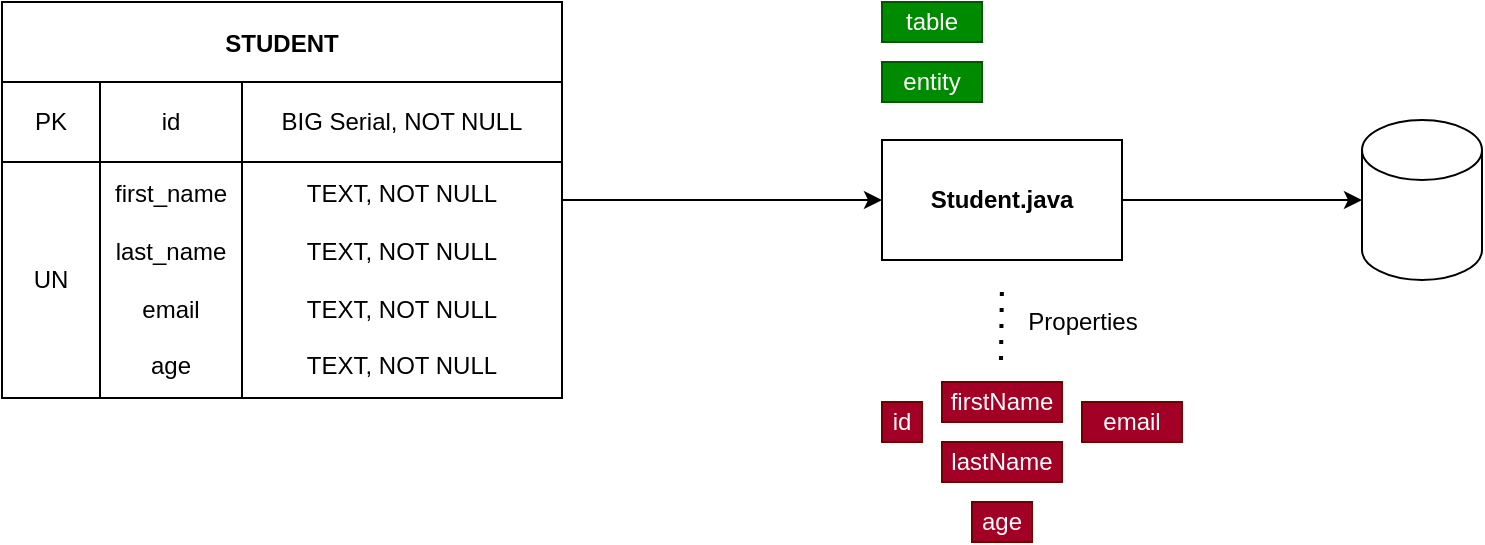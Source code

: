 <mxfile version="20.2.3" type="github"><diagram id="BN7AXYwjO7o_FKgQvK83" name="Page-1"><mxGraphModel dx="868" dy="492" grid="1" gridSize="10" guides="1" tooltips="1" connect="1" arrows="1" fold="1" page="1" pageScale="1" pageWidth="850" pageHeight="1100" math="0" shadow="0"><root><mxCell id="0"/><mxCell id="1" parent="0"/><mxCell id="Cs5zKMRzjKde_0uYIql_-50" value="" style="edgeStyle=orthogonalEdgeStyle;rounded=0;orthogonalLoop=1;jettySize=auto;html=1;" parent="1" source="Cs5zKMRzjKde_0uYIql_-20" target="Cs5zKMRzjKde_0uYIql_-49" edge="1"><mxGeometry relative="1" as="geometry"/></mxCell><mxCell id="Cs5zKMRzjKde_0uYIql_-20" value="STUDENT" style="shape=table;startSize=40;container=1;collapsible=0;childLayout=tableLayout;fontStyle=1;align=center;swimlaneLine=1;" parent="1" vertex="1"><mxGeometry x="40" y="40" width="280" height="198" as="geometry"/></mxCell><mxCell id="Cs5zKMRzjKde_0uYIql_-21" value="" style="shape=tableRow;horizontal=0;startSize=0;swimlaneHead=0;swimlaneBody=0;top=0;left=0;bottom=0;right=0;collapsible=0;dropTarget=0;fillColor=none;points=[[0,0.5],[1,0.5]];portConstraint=eastwest;" parent="Cs5zKMRzjKde_0uYIql_-20" vertex="1"><mxGeometry y="40" width="280" height="40" as="geometry"/></mxCell><mxCell id="Cs5zKMRzjKde_0uYIql_-22" value="PK" style="shape=partialRectangle;html=1;whiteSpace=wrap;connectable=0;fillColor=none;top=0;left=0;bottom=0;right=0;overflow=hidden;" parent="Cs5zKMRzjKde_0uYIql_-21" vertex="1"><mxGeometry width="49" height="40" as="geometry"><mxRectangle width="49" height="40" as="alternateBounds"/></mxGeometry></mxCell><mxCell id="Cs5zKMRzjKde_0uYIql_-23" value="id" style="shape=partialRectangle;html=1;whiteSpace=wrap;connectable=0;fillColor=none;top=0;left=0;bottom=0;right=0;overflow=hidden;" parent="Cs5zKMRzjKde_0uYIql_-21" vertex="1"><mxGeometry x="49" width="71" height="40" as="geometry"><mxRectangle width="71" height="40" as="alternateBounds"/></mxGeometry></mxCell><mxCell id="Cs5zKMRzjKde_0uYIql_-24" value="BIG Serial, NOT NULL" style="shape=partialRectangle;html=1;whiteSpace=wrap;connectable=0;fillColor=none;top=0;left=0;bottom=0;right=0;overflow=hidden;" parent="Cs5zKMRzjKde_0uYIql_-21" vertex="1"><mxGeometry x="120" width="160" height="40" as="geometry"><mxRectangle width="160" height="40" as="alternateBounds"/></mxGeometry></mxCell><mxCell id="Cs5zKMRzjKde_0uYIql_-25" value="" style="shape=tableRow;horizontal=0;startSize=0;swimlaneHead=0;swimlaneBody=0;top=0;left=0;bottom=0;right=0;collapsible=0;dropTarget=0;fillColor=none;points=[[0,0.5],[1,0.5]];portConstraint=eastwest;" parent="Cs5zKMRzjKde_0uYIql_-20" vertex="1"><mxGeometry y="80" width="280" height="118" as="geometry"/></mxCell><mxCell id="Cs5zKMRzjKde_0uYIql_-26" value="UN" style="shape=partialRectangle;html=1;whiteSpace=wrap;connectable=0;fillColor=none;top=0;left=0;bottom=0;right=0;overflow=hidden;" parent="Cs5zKMRzjKde_0uYIql_-25" vertex="1"><mxGeometry width="49" height="118" as="geometry"><mxRectangle width="49" height="118" as="alternateBounds"/></mxGeometry></mxCell><mxCell id="Cs5zKMRzjKde_0uYIql_-27" value="first_name&lt;br&gt;&lt;br&gt;last_name&lt;br&gt;&lt;br&gt;email&lt;br&gt;&lt;br&gt;age" style="shape=partialRectangle;html=1;whiteSpace=wrap;connectable=0;fillColor=none;top=0;left=0;bottom=0;right=0;overflow=hidden;" parent="Cs5zKMRzjKde_0uYIql_-25" vertex="1"><mxGeometry x="49" width="71" height="118" as="geometry"><mxRectangle width="71" height="118" as="alternateBounds"/></mxGeometry></mxCell><mxCell id="Cs5zKMRzjKde_0uYIql_-28" value="TEXT, NOT NULL&lt;br&gt;&lt;br&gt;TEXT, NOT NULL&lt;br&gt;&lt;br&gt;TEXT, NOT NULL&lt;br&gt;&lt;br&gt;TEXT, NOT NULL" style="shape=partialRectangle;html=1;whiteSpace=wrap;connectable=0;fillColor=none;top=0;left=0;bottom=0;right=0;overflow=hidden;" parent="Cs5zKMRzjKde_0uYIql_-25" vertex="1"><mxGeometry x="120" width="160" height="118" as="geometry"><mxRectangle width="160" height="118" as="alternateBounds"/></mxGeometry></mxCell><mxCell id="Cs5zKMRzjKde_0uYIql_-51" style="edgeStyle=orthogonalEdgeStyle;rounded=0;orthogonalLoop=1;jettySize=auto;html=1;" parent="1" source="Cs5zKMRzjKde_0uYIql_-49" target="Cs5zKMRzjKde_0uYIql_-52" edge="1"><mxGeometry relative="1" as="geometry"><mxPoint x="720" y="139" as="targetPoint"/></mxGeometry></mxCell><mxCell id="Cs5zKMRzjKde_0uYIql_-49" value="Student.java" style="whiteSpace=wrap;html=1;startSize=40;fontStyle=1;" parent="1" vertex="1"><mxGeometry x="480" y="109" width="120" height="60" as="geometry"/></mxCell><mxCell id="Cs5zKMRzjKde_0uYIql_-52" value="" style="shape=cylinder3;whiteSpace=wrap;html=1;boundedLbl=1;backgroundOutline=1;size=15;" parent="1" vertex="1"><mxGeometry x="720" y="99" width="60" height="80" as="geometry"/></mxCell><mxCell id="Cs5zKMRzjKde_0uYIql_-53" value="table" style="rounded=0;whiteSpace=wrap;html=1;fillColor=#008a00;strokeColor=#005700;fontColor=#ffffff;" parent="1" vertex="1"><mxGeometry x="480" y="40" width="50" height="20" as="geometry"/></mxCell><mxCell id="Cs5zKMRzjKde_0uYIql_-54" value="entity" style="rounded=0;whiteSpace=wrap;html=1;fillColor=#008a00;strokeColor=#005700;fontColor=#ffffff;" parent="1" vertex="1"><mxGeometry x="480" y="70" width="50" height="20" as="geometry"/></mxCell><mxCell id="Cs5zKMRzjKde_0uYIql_-55" value="id" style="rounded=0;whiteSpace=wrap;html=1;fillColor=#a20025;strokeColor=#6F0000;fontColor=#ffffff;" parent="1" vertex="1"><mxGeometry x="480" y="240" width="20" height="20" as="geometry"/></mxCell><mxCell id="Cs5zKMRzjKde_0uYIql_-56" value="lastName" style="rounded=0;whiteSpace=wrap;html=1;fillColor=#a20025;strokeColor=#6F0000;fontColor=#ffffff;" parent="1" vertex="1"><mxGeometry x="510" y="260" width="60" height="20" as="geometry"/></mxCell><mxCell id="Cs5zKMRzjKde_0uYIql_-57" value="firstName" style="rounded=0;whiteSpace=wrap;html=1;fillColor=#a20025;strokeColor=#6F0000;fontColor=#ffffff;" parent="1" vertex="1"><mxGeometry x="510" y="230" width="60" height="20" as="geometry"/></mxCell><mxCell id="Cs5zKMRzjKde_0uYIql_-58" value="age" style="rounded=0;whiteSpace=wrap;html=1;fillColor=#a20025;strokeColor=#6F0000;fontColor=#ffffff;" parent="1" vertex="1"><mxGeometry x="525" y="290" width="30" height="20" as="geometry"/></mxCell><mxCell id="Cs5zKMRzjKde_0uYIql_-59" value="email" style="rounded=0;whiteSpace=wrap;html=1;fillColor=#a20025;strokeColor=#6F0000;fontColor=#ffffff;" parent="1" vertex="1"><mxGeometry x="580" y="240" width="50" height="20" as="geometry"/></mxCell><mxCell id="Cs5zKMRzjKde_0uYIql_-61" value="" style="endArrow=none;dashed=1;html=1;dashPattern=1 3;strokeWidth=2;rounded=0;" parent="1" edge="1"><mxGeometry width="50" height="50" relative="1" as="geometry"><mxPoint x="539.5" y="219" as="sourcePoint"/><mxPoint x="540" y="180" as="targetPoint"/></mxGeometry></mxCell><mxCell id="Cs5zKMRzjKde_0uYIql_-62" value="Properties" style="text;html=1;align=center;verticalAlign=middle;resizable=0;points=[];autosize=1;strokeColor=none;fillColor=none;" parent="1" vertex="1"><mxGeometry x="540" y="185" width="80" height="30" as="geometry"/></mxCell></root></mxGraphModel></diagram></mxfile>